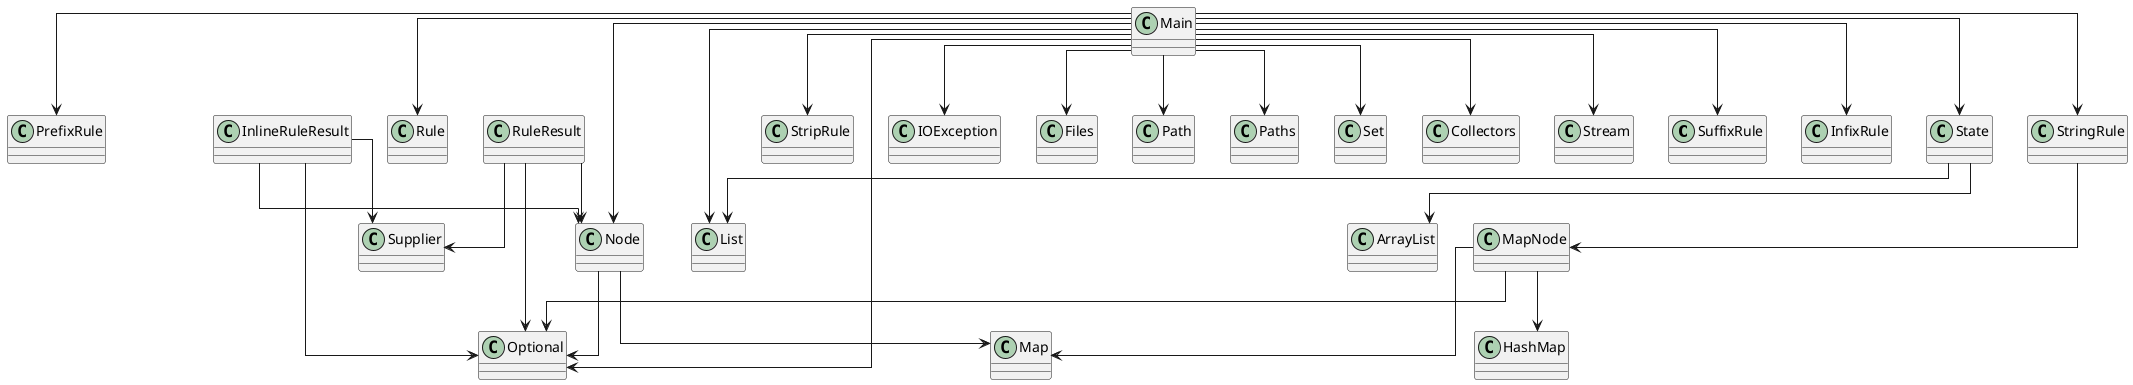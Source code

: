 @startuml
skinparam linetype ortho
class SuffixRule
class InfixRule
class Main
Main --> Node
Main --> InfixRule
Main --> PrefixRule
Main --> Rule
Main --> State
Main --> StringRule
Main --> StripRule
Main --> SuffixRule
Main --> IOException
Main --> Files
Main --> Path
Main --> Paths
Main --> List
Main --> Optional
Main --> Set
Main --> Collectors
Main --> Stream
class Rule
class Node
Node --> Map
Node --> Optional
class InlineRuleResult
InlineRuleResult --> Node
InlineRuleResult --> Optional
InlineRuleResult --> Supplier
class MapNode
MapNode --> HashMap
MapNode --> Map
MapNode --> Optional
class PrefixRule
class StringRule
StringRule --> MapNode
class StripRule
class State
State --> ArrayList
State --> List
class RuleResult
RuleResult --> Node
RuleResult --> Optional
RuleResult --> Supplier
@enduml
